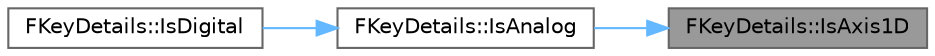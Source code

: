digraph "FKeyDetails::IsAxis1D"
{
 // INTERACTIVE_SVG=YES
 // LATEX_PDF_SIZE
  bgcolor="transparent";
  edge [fontname=Helvetica,fontsize=10,labelfontname=Helvetica,labelfontsize=10];
  node [fontname=Helvetica,fontsize=10,shape=box,height=0.2,width=0.4];
  rankdir="RL";
  Node1 [id="Node000001",label="FKeyDetails::IsAxis1D",height=0.2,width=0.4,color="gray40", fillcolor="grey60", style="filled", fontcolor="black",tooltip=" "];
  Node1 -> Node2 [id="edge1_Node000001_Node000002",dir="back",color="steelblue1",style="solid",tooltip=" "];
  Node2 [id="Node000002",label="FKeyDetails::IsAnalog",height=0.2,width=0.4,color="grey40", fillcolor="white", style="filled",URL="$d1/d04/structFKeyDetails.html#ab6b1f3c8fc06e451a1923373e4dce846",tooltip=" "];
  Node2 -> Node3 [id="edge2_Node000002_Node000003",dir="back",color="steelblue1",style="solid",tooltip=" "];
  Node3 [id="Node000003",label="FKeyDetails::IsDigital",height=0.2,width=0.4,color="grey40", fillcolor="white", style="filled",URL="$d1/d04/structFKeyDetails.html#a862896f7d556b43e72ded4d5ca8eddfd",tooltip=" "];
}
